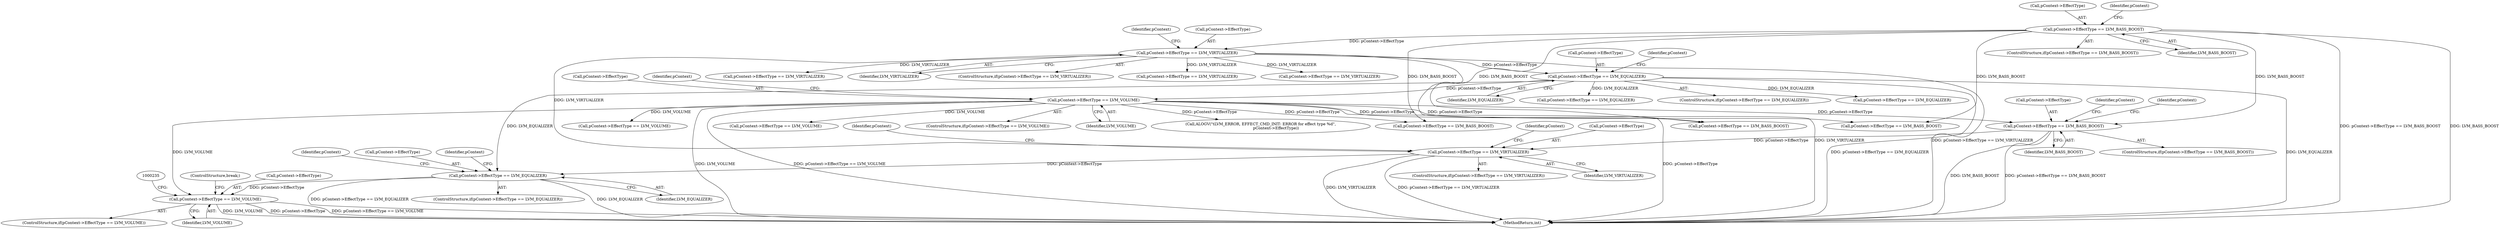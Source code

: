 digraph "0_Android_aeea52da00d210587fb3ed895de3d5f2e0264c88_4@pointer" {
"1000196" [label="(Call,pContext->EffectType == LVM_BASS_BOOST)"];
"1000146" [label="(Call,pContext->EffectType == LVM_VOLUME)"];
"1000139" [label="(Call,pContext->EffectType == LVM_EQUALIZER)"];
"1000132" [label="(Call,pContext->EffectType == LVM_VIRTUALIZER)"];
"1000125" [label="(Call,pContext->EffectType == LVM_BASS_BOOST)"];
"1000206" [label="(Call,pContext->EffectType == LVM_VIRTUALIZER)"];
"1000216" [label="(Call,pContext->EffectType == LVM_EQUALIZER)"];
"1000226" [label="(Call,pContext->EffectType == LVM_VOLUME)"];
"1000197" [label="(Call,pContext->EffectType)"];
"1000139" [label="(Call,pContext->EffectType == LVM_EQUALIZER)"];
"1000126" [label="(Call,pContext->EffectType)"];
"1000196" [label="(Call,pContext->EffectType == LVM_BASS_BOOST)"];
"1000220" [label="(Identifier,LVM_EQUALIZER)"];
"1000475" [label="(Call,pContext->EffectType == LVM_VOLUME)"];
"1000143" [label="(Identifier,LVM_EQUALIZER)"];
"1000398" [label="(Call,pContext->EffectType == LVM_BASS_BOOST)"];
"1000223" [label="(Identifier,pContext)"];
"1000215" [label="(ControlStructure,if(pContext->EffectType == LVM_EQUALIZER))"];
"1000206" [label="(Call,pContext->EffectType == LVM_VIRTUALIZER)"];
"1000687" [label="(Call,pContext->EffectType == LVM_EQUALIZER)"];
"1000205" [label="(ControlStructure,if(pContext->EffectType == LVM_VIRTUALIZER))"];
"1000225" [label="(ControlStructure,if(pContext->EffectType == LVM_VOLUME))"];
"1000141" [label="(Identifier,pContext)"];
"1000213" [label="(Identifier,pContext)"];
"1000140" [label="(Call,pContext->EffectType)"];
"1000210" [label="(Identifier,LVM_VIRTUALIZER)"];
"1000751" [label="(Call,pContext->EffectType == LVM_VOLUME)"];
"1000596" [label="(Call,pContext->EffectType == LVM_VIRTUALIZER)"];
"1000136" [label="(Identifier,LVM_VIRTUALIZER)"];
"1000138" [label="(ControlStructure,if(pContext->EffectType == LVM_EQUALIZER))"];
"1000147" [label="(Call,pContext->EffectType)"];
"1000148" [label="(Identifier,pContext)"];
"1000203" [label="(Identifier,pContext)"];
"1000216" [label="(Call,pContext->EffectType == LVM_EQUALIZER)"];
"1000200" [label="(Identifier,LVM_BASS_BOOST)"];
"1000230" [label="(Identifier,LVM_VOLUME)"];
"1000146" [label="(Call,pContext->EffectType == LVM_VOLUME)"];
"1000124" [label="(ControlStructure,if(pContext->EffectType == LVM_BASS_BOOST))"];
"1000129" [label="(Identifier,LVM_BASS_BOOST)"];
"1000217" [label="(Call,pContext->EffectType)"];
"1000133" [label="(Call,pContext->EffectType)"];
"1000240" [label="(ControlStructure,break;)"];
"1000131" [label="(ControlStructure,if(pContext->EffectType == LVM_VIRTUALIZER))"];
"1000207" [label="(Call,pContext->EffectType)"];
"1000125" [label="(Call,pContext->EffectType == LVM_BASS_BOOST)"];
"1000423" [label="(Call,pContext->EffectType == LVM_VIRTUALIZER)"];
"1000228" [label="(Identifier,pContext)"];
"1000992" [label="(Call,pContext->EffectType == LVM_VIRTUALIZER)"];
"1000195" [label="(ControlStructure,if(pContext->EffectType == LVM_BASS_BOOST))"];
"1000154" [label="(Identifier,pContext)"];
"1001260" [label="(MethodReturn,int)"];
"1000226" [label="(Call,pContext->EffectType == LVM_VOLUME)"];
"1000450" [label="(Call,pContext->EffectType == LVM_EQUALIZER)"];
"1000134" [label="(Identifier,pContext)"];
"1000516" [label="(Call,pContext->EffectType == LVM_BASS_BOOST)"];
"1000908" [label="(Call,pContext->EffectType == LVM_BASS_BOOST)"];
"1000132" [label="(Call,pContext->EffectType == LVM_VIRTUALIZER)"];
"1000145" [label="(ControlStructure,if(pContext->EffectType == LVM_VOLUME))"];
"1000218" [label="(Identifier,pContext)"];
"1000150" [label="(Identifier,LVM_VOLUME)"];
"1000208" [label="(Identifier,pContext)"];
"1000181" [label="(Call,ALOGV(\"\tLVM_ERROR, EFFECT_CMD_INIT: ERROR for effect type %d\",\n                         pContext->EffectType))"];
"1000227" [label="(Call,pContext->EffectType)"];
"1000196" -> "1000195"  [label="AST: "];
"1000196" -> "1000200"  [label="CFG: "];
"1000197" -> "1000196"  [label="AST: "];
"1000200" -> "1000196"  [label="AST: "];
"1000203" -> "1000196"  [label="CFG: "];
"1000208" -> "1000196"  [label="CFG: "];
"1000196" -> "1001260"  [label="DDG: LVM_BASS_BOOST"];
"1000196" -> "1001260"  [label="DDG: pContext->EffectType == LVM_BASS_BOOST"];
"1000146" -> "1000196"  [label="DDG: pContext->EffectType"];
"1000125" -> "1000196"  [label="DDG: LVM_BASS_BOOST"];
"1000196" -> "1000206"  [label="DDG: pContext->EffectType"];
"1000146" -> "1000145"  [label="AST: "];
"1000146" -> "1000150"  [label="CFG: "];
"1000147" -> "1000146"  [label="AST: "];
"1000150" -> "1000146"  [label="AST: "];
"1000154" -> "1000146"  [label="CFG: "];
"1000146" -> "1001260"  [label="DDG: LVM_VOLUME"];
"1000146" -> "1001260"  [label="DDG: pContext->EffectType == LVM_VOLUME"];
"1000146" -> "1001260"  [label="DDG: pContext->EffectType"];
"1000139" -> "1000146"  [label="DDG: pContext->EffectType"];
"1000146" -> "1000181"  [label="DDG: pContext->EffectType"];
"1000146" -> "1000226"  [label="DDG: LVM_VOLUME"];
"1000146" -> "1000398"  [label="DDG: pContext->EffectType"];
"1000146" -> "1000475"  [label="DDG: LVM_VOLUME"];
"1000146" -> "1000516"  [label="DDG: pContext->EffectType"];
"1000146" -> "1000751"  [label="DDG: LVM_VOLUME"];
"1000146" -> "1000908"  [label="DDG: pContext->EffectType"];
"1000139" -> "1000138"  [label="AST: "];
"1000139" -> "1000143"  [label="CFG: "];
"1000140" -> "1000139"  [label="AST: "];
"1000143" -> "1000139"  [label="AST: "];
"1000148" -> "1000139"  [label="CFG: "];
"1000139" -> "1001260"  [label="DDG: pContext->EffectType == LVM_EQUALIZER"];
"1000139" -> "1001260"  [label="DDG: LVM_EQUALIZER"];
"1000132" -> "1000139"  [label="DDG: pContext->EffectType"];
"1000139" -> "1000216"  [label="DDG: LVM_EQUALIZER"];
"1000139" -> "1000450"  [label="DDG: LVM_EQUALIZER"];
"1000139" -> "1000687"  [label="DDG: LVM_EQUALIZER"];
"1000132" -> "1000131"  [label="AST: "];
"1000132" -> "1000136"  [label="CFG: "];
"1000133" -> "1000132"  [label="AST: "];
"1000136" -> "1000132"  [label="AST: "];
"1000141" -> "1000132"  [label="CFG: "];
"1000132" -> "1001260"  [label="DDG: pContext->EffectType == LVM_VIRTUALIZER"];
"1000132" -> "1001260"  [label="DDG: LVM_VIRTUALIZER"];
"1000125" -> "1000132"  [label="DDG: pContext->EffectType"];
"1000132" -> "1000206"  [label="DDG: LVM_VIRTUALIZER"];
"1000132" -> "1000423"  [label="DDG: LVM_VIRTUALIZER"];
"1000132" -> "1000596"  [label="DDG: LVM_VIRTUALIZER"];
"1000132" -> "1000992"  [label="DDG: LVM_VIRTUALIZER"];
"1000125" -> "1000124"  [label="AST: "];
"1000125" -> "1000129"  [label="CFG: "];
"1000126" -> "1000125"  [label="AST: "];
"1000129" -> "1000125"  [label="AST: "];
"1000134" -> "1000125"  [label="CFG: "];
"1000125" -> "1001260"  [label="DDG: pContext->EffectType == LVM_BASS_BOOST"];
"1000125" -> "1001260"  [label="DDG: LVM_BASS_BOOST"];
"1000125" -> "1000398"  [label="DDG: LVM_BASS_BOOST"];
"1000125" -> "1000516"  [label="DDG: LVM_BASS_BOOST"];
"1000125" -> "1000908"  [label="DDG: LVM_BASS_BOOST"];
"1000206" -> "1000205"  [label="AST: "];
"1000206" -> "1000210"  [label="CFG: "];
"1000207" -> "1000206"  [label="AST: "];
"1000210" -> "1000206"  [label="AST: "];
"1000213" -> "1000206"  [label="CFG: "];
"1000218" -> "1000206"  [label="CFG: "];
"1000206" -> "1001260"  [label="DDG: LVM_VIRTUALIZER"];
"1000206" -> "1001260"  [label="DDG: pContext->EffectType == LVM_VIRTUALIZER"];
"1000206" -> "1000216"  [label="DDG: pContext->EffectType"];
"1000216" -> "1000215"  [label="AST: "];
"1000216" -> "1000220"  [label="CFG: "];
"1000217" -> "1000216"  [label="AST: "];
"1000220" -> "1000216"  [label="AST: "];
"1000223" -> "1000216"  [label="CFG: "];
"1000228" -> "1000216"  [label="CFG: "];
"1000216" -> "1001260"  [label="DDG: pContext->EffectType == LVM_EQUALIZER"];
"1000216" -> "1001260"  [label="DDG: LVM_EQUALIZER"];
"1000216" -> "1000226"  [label="DDG: pContext->EffectType"];
"1000226" -> "1000225"  [label="AST: "];
"1000226" -> "1000230"  [label="CFG: "];
"1000227" -> "1000226"  [label="AST: "];
"1000230" -> "1000226"  [label="AST: "];
"1000235" -> "1000226"  [label="CFG: "];
"1000240" -> "1000226"  [label="CFG: "];
"1000226" -> "1001260"  [label="DDG: pContext->EffectType"];
"1000226" -> "1001260"  [label="DDG: pContext->EffectType == LVM_VOLUME"];
"1000226" -> "1001260"  [label="DDG: LVM_VOLUME"];
}
